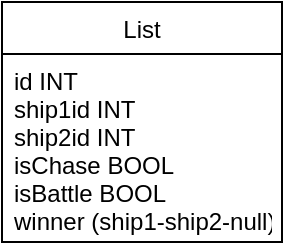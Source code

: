 <mxfile version="15.1.4" type="device"><diagram id="Tb65tOM6DoXnHkg-ohRF" name="Page-1"><mxGraphModel dx="460" dy="784" grid="1" gridSize="10" guides="1" tooltips="1" connect="1" arrows="1" fold="1" page="1" pageScale="1" pageWidth="827" pageHeight="1169" math="0" shadow="0"><root><mxCell id="0"/><mxCell id="1" parent="0"/><mxCell id="gVYHf3nCUT9Qu_icnaiB-1" value="List" style="swimlane;fontStyle=0;childLayout=stackLayout;horizontal=1;startSize=26;horizontalStack=0;resizeParent=1;resizeParentMax=0;resizeLast=0;collapsible=1;marginBottom=0;" vertex="1" parent="1"><mxGeometry x="30" y="230" width="140" height="120" as="geometry"/></mxCell><mxCell id="gVYHf3nCUT9Qu_icnaiB-2" value="id INT&#10;ship1id INT&#10;ship2id INT&#10;isChase BOOL&#10;isBattle BOOL&#10;winner (ship1-ship2-null)" style="text;strokeColor=none;fillColor=none;align=left;verticalAlign=top;spacingLeft=4;spacingRight=4;overflow=hidden;rotatable=0;points=[[0,0.5],[1,0.5]];portConstraint=eastwest;" vertex="1" parent="gVYHf3nCUT9Qu_icnaiB-1"><mxGeometry y="26" width="140" height="94" as="geometry"/></mxCell></root></mxGraphModel></diagram></mxfile>